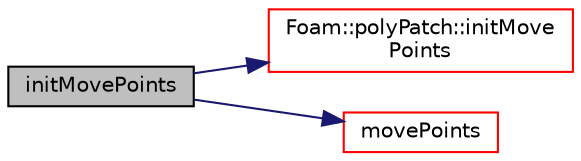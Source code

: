 digraph "initMovePoints"
{
  bgcolor="transparent";
  edge [fontname="Helvetica",fontsize="10",labelfontname="Helvetica",labelfontsize="10"];
  node [fontname="Helvetica",fontsize="10",shape=record];
  rankdir="LR";
  Node1 [label="initMovePoints",height=0.2,width=0.4,color="black", fillcolor="grey75", style="filled", fontcolor="black"];
  Node1 -> Node2 [color="midnightblue",fontsize="10",style="solid",fontname="Helvetica"];
  Node2 [label="Foam::polyPatch::initMove\lPoints",height=0.2,width=0.4,color="red",URL="$a01973.html#aef8ac59e1db03a1fc368b9ce9a25dbb5",tooltip="Initialise the patches for moving points. "];
  Node1 -> Node3 [color="midnightblue",fontsize="10",style="solid",fontname="Helvetica"];
  Node3 [label="movePoints",height=0.2,width=0.4,color="red",URL="$a02173.html#a60983bf9f9ad6158ce126c2d96eb1acc",tooltip="Correct patches after moving points. "];
}
